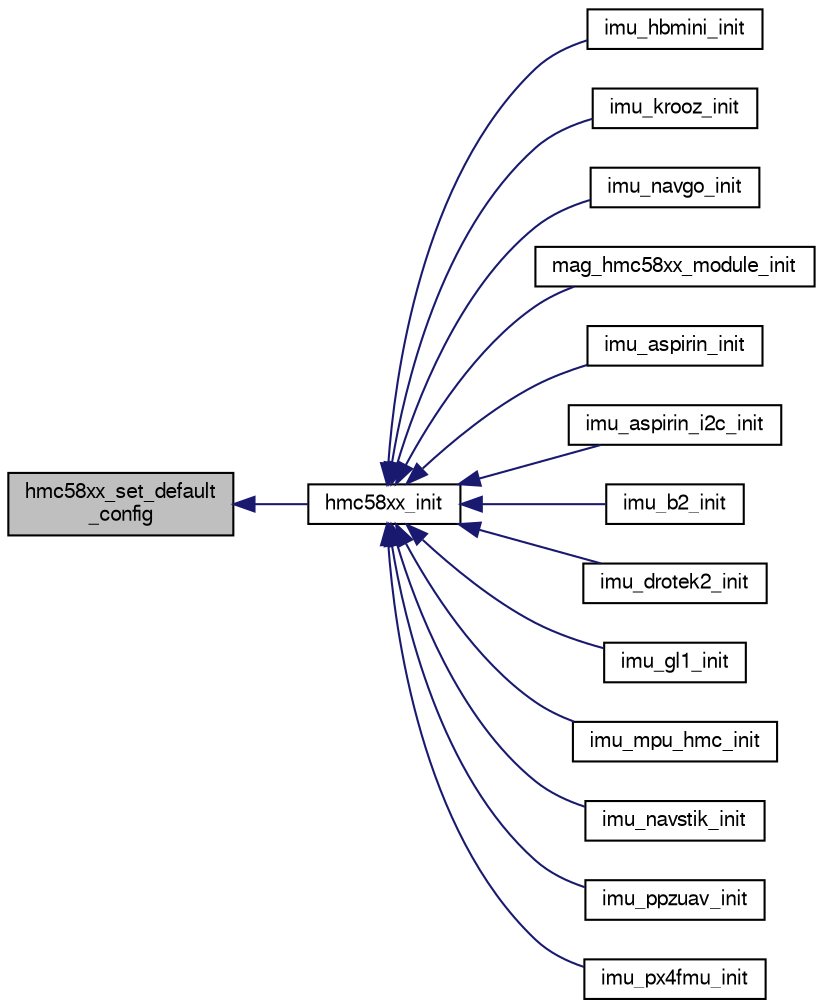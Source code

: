 digraph "hmc58xx_set_default_config"
{
  edge [fontname="FreeSans",fontsize="10",labelfontname="FreeSans",labelfontsize="10"];
  node [fontname="FreeSans",fontsize="10",shape=record];
  rankdir="LR";
  Node1 [label="hmc58xx_set_default\l_config",height=0.2,width=0.4,color="black", fillcolor="grey75", style="filled", fontcolor="black"];
  Node1 -> Node2 [dir="back",color="midnightblue",fontsize="10",style="solid",fontname="FreeSans"];
  Node2 [label="hmc58xx_init",height=0.2,width=0.4,color="black", fillcolor="white", style="filled",URL="$hmc58xx_8h.html#a1daa9072b668998f936fb469e5c6c515",tooltip="Initialize Hmc58xx struct and set default config options. "];
  Node2 -> Node3 [dir="back",color="midnightblue",fontsize="10",style="solid",fontname="FreeSans"];
  Node3 [label="imu_hbmini_init",height=0.2,width=0.4,color="black", fillcolor="white", style="filled",URL="$imu__hbmini_8h.html#aac46d381aad29da7884a7a0424bb9bda"];
  Node2 -> Node4 [dir="back",color="midnightblue",fontsize="10",style="solid",fontname="FreeSans"];
  Node4 [label="imu_krooz_init",height=0.2,width=0.4,color="black", fillcolor="white", style="filled",URL="$imu__krooz__memsic_8h.html#a1aaa9960565f8e3a4101d19b3be1f4d0"];
  Node2 -> Node5 [dir="back",color="midnightblue",fontsize="10",style="solid",fontname="FreeSans"];
  Node5 [label="imu_navgo_init",height=0.2,width=0.4,color="black", fillcolor="white", style="filled",URL="$imu__navgo_8h.html#abd2e06283e7a09269e0e25dfc9f38e12"];
  Node2 -> Node6 [dir="back",color="midnightblue",fontsize="10",style="solid",fontname="FreeSans"];
  Node6 [label="mag_hmc58xx_module_init",height=0.2,width=0.4,color="black", fillcolor="white", style="filled",URL="$mag__hmc58xx_8h.html#a90faf068c63090984e7b7cc057390107"];
  Node2 -> Node7 [dir="back",color="midnightblue",fontsize="10",style="solid",fontname="FreeSans"];
  Node7 [label="imu_aspirin_init",height=0.2,width=0.4,color="black", fillcolor="white", style="filled",URL="$imu__aspirin_8h.html#a7cb16e620f9975439bb91f7d4819dc72"];
  Node2 -> Node8 [dir="back",color="midnightblue",fontsize="10",style="solid",fontname="FreeSans"];
  Node8 [label="imu_aspirin_i2c_init",height=0.2,width=0.4,color="black", fillcolor="white", style="filled",URL="$imu__aspirin__i2c_8h.html#a3ab9581a70280ff7ce2776b7780f2e28"];
  Node2 -> Node9 [dir="back",color="midnightblue",fontsize="10",style="solid",fontname="FreeSans"];
  Node9 [label="imu_b2_init",height=0.2,width=0.4,color="black", fillcolor="white", style="filled",URL="$imu__b2_8h.html#ae570fa02d6ebd9ce0b25e7074f002d72"];
  Node2 -> Node10 [dir="back",color="midnightblue",fontsize="10",style="solid",fontname="FreeSans"];
  Node10 [label="imu_drotek2_init",height=0.2,width=0.4,color="black", fillcolor="white", style="filled",URL="$imu__drotek__10dof__v2_8h.html#ab4e104d71e6fd268fac6b2a1b383be26"];
  Node2 -> Node11 [dir="back",color="midnightblue",fontsize="10",style="solid",fontname="FreeSans"];
  Node11 [label="imu_gl1_init",height=0.2,width=0.4,color="black", fillcolor="white", style="filled",URL="$imu__gl1_8h.html#a81309c506e7d40f9bcf314ced6c19596"];
  Node2 -> Node12 [dir="back",color="midnightblue",fontsize="10",style="solid",fontname="FreeSans"];
  Node12 [label="imu_mpu_hmc_init",height=0.2,width=0.4,color="black", fillcolor="white", style="filled",URL="$imu__mpu6000__hmc5883_8h.html#aec6b1b45934cd999aad8f5c46d25c375"];
  Node2 -> Node13 [dir="back",color="midnightblue",fontsize="10",style="solid",fontname="FreeSans"];
  Node13 [label="imu_navstik_init",height=0.2,width=0.4,color="black", fillcolor="white", style="filled",URL="$imu__navstik_8h.html#ae8576442cc34d0abe63d5a0252213934",tooltip="Navstik IMU initializtion of the MPU-60x0 and HMC58xx. "];
  Node2 -> Node14 [dir="back",color="midnightblue",fontsize="10",style="solid",fontname="FreeSans"];
  Node14 [label="imu_ppzuav_init",height=0.2,width=0.4,color="black", fillcolor="white", style="filled",URL="$imu__ppzuav_8h.html#a8cf8b6c04cb82b64d0ea89fa9ebeecc1"];
  Node2 -> Node15 [dir="back",color="midnightblue",fontsize="10",style="solid",fontname="FreeSans"];
  Node15 [label="imu_px4fmu_init",height=0.2,width=0.4,color="black", fillcolor="white", style="filled",URL="$imu__px4fmu_8h.html#aa965181a5a50cf5f5474f8299d163b69"];
}
